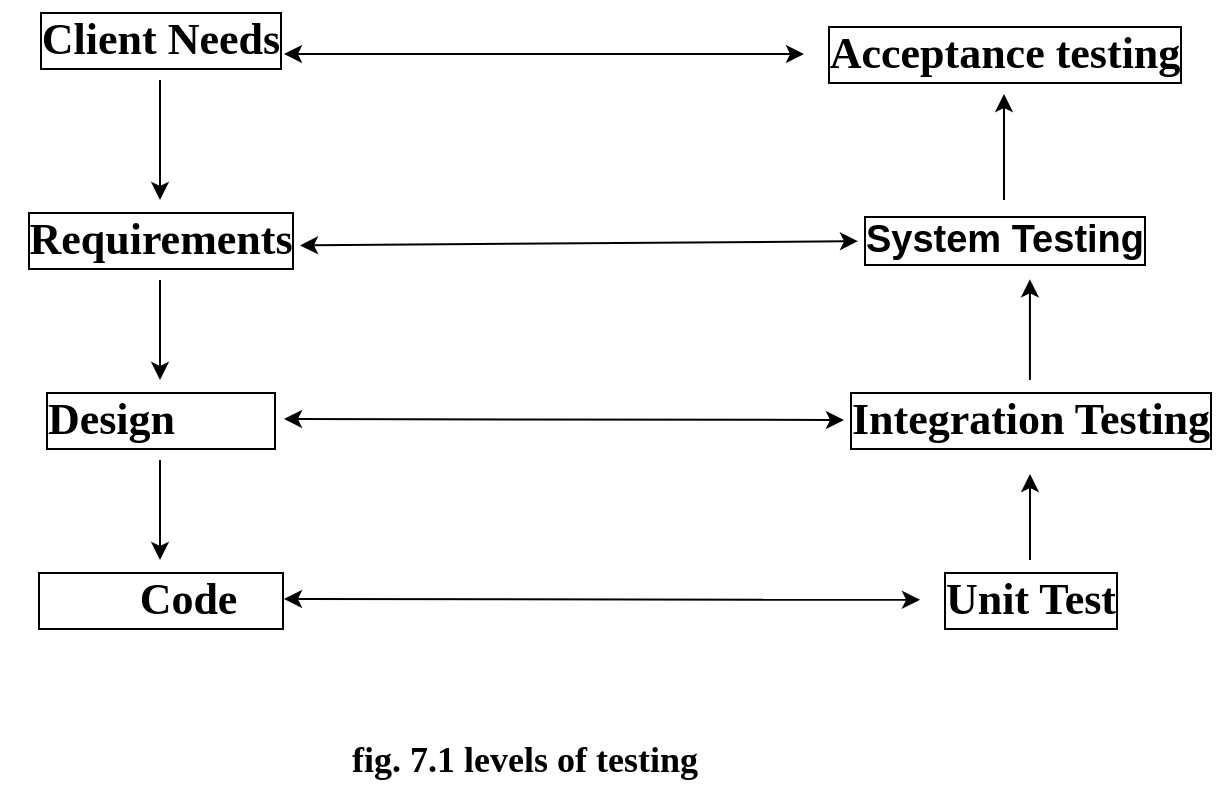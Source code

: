 <mxfile version="21.6.7" type="github">
  <diagram name="Page-1" id="ZAEzPE82K58AiT0_GOvJ">
    <mxGraphModel dx="1335" dy="703" grid="1" gridSize="10" guides="1" tooltips="1" connect="1" arrows="1" fold="1" page="1" pageScale="1" pageWidth="850" pageHeight="1100" math="0" shadow="0">
      <root>
        <mxCell id="0" />
        <mxCell id="1" parent="0" />
        <mxCell id="NHK_0bTLlnZTEmvklJrU-21" style="edgeStyle=orthogonalEdgeStyle;rounded=0;orthogonalLoop=1;jettySize=auto;html=1;" edge="1" parent="1" source="NHK_0bTLlnZTEmvklJrU-1" target="NHK_0bTLlnZTEmvklJrU-3">
          <mxGeometry relative="1" as="geometry" />
        </mxCell>
        <mxCell id="NHK_0bTLlnZTEmvklJrU-1" value="&lt;font style=&quot;font-size: 22px;&quot;&gt;&lt;span style=&quot;font-size: 22px;&quot;&gt;Client Needs&lt;/span&gt;&lt;/font&gt;" style="text;html=1;align=center;verticalAlign=middle;resizable=0;points=[];autosize=1;strokeColor=none;fillColor=none;fontStyle=1;fontFamily=Times New Roman;labelBorderColor=default;labelBackgroundColor=none;fontSize=22;" vertex="1" parent="1">
          <mxGeometry x="128" y="193" width="140" height="40" as="geometry" />
        </mxCell>
        <mxCell id="NHK_0bTLlnZTEmvklJrU-2" value="Acceptance testing" style="text;html=1;align=center;verticalAlign=middle;resizable=0;points=[];autosize=1;strokeColor=none;fillColor=none;fontStyle=1;fontFamily=Times New Roman;labelBorderColor=default;labelBackgroundColor=none;fontSize=22;" vertex="1" parent="1">
          <mxGeometry x="520" y="200" width="200" height="40" as="geometry" />
        </mxCell>
        <mxCell id="NHK_0bTLlnZTEmvklJrU-22" style="edgeStyle=orthogonalEdgeStyle;rounded=0;orthogonalLoop=1;jettySize=auto;html=1;" edge="1" parent="1" source="NHK_0bTLlnZTEmvklJrU-3" target="NHK_0bTLlnZTEmvklJrU-5">
          <mxGeometry relative="1" as="geometry" />
        </mxCell>
        <mxCell id="NHK_0bTLlnZTEmvklJrU-3" value="Requirements" style="text;html=1;align=center;verticalAlign=middle;resizable=0;points=[];autosize=1;strokeColor=none;fillColor=none;fontStyle=1;fontFamily=Times New Roman;labelBorderColor=default;labelBackgroundColor=none;fontSize=22;" vertex="1" parent="1">
          <mxGeometry x="118" y="293" width="160" height="40" as="geometry" />
        </mxCell>
        <mxCell id="NHK_0bTLlnZTEmvklJrU-23" style="edgeStyle=orthogonalEdgeStyle;rounded=0;orthogonalLoop=1;jettySize=auto;html=1;" edge="1" parent="1" source="NHK_0bTLlnZTEmvklJrU-5" target="NHK_0bTLlnZTEmvklJrU-7">
          <mxGeometry relative="1" as="geometry" />
        </mxCell>
        <mxCell id="NHK_0bTLlnZTEmvklJrU-5" value="Design&amp;nbsp; &amp;nbsp; &amp;nbsp; &amp;nbsp; &amp;nbsp;" style="text;html=1;align=center;verticalAlign=middle;resizable=0;points=[];autosize=1;strokeColor=none;fillColor=none;fontStyle=1;fontFamily=Times New Roman;labelBorderColor=default;labelBackgroundColor=none;fontSize=22;" vertex="1" parent="1">
          <mxGeometry x="128" y="383" width="140" height="40" as="geometry" />
        </mxCell>
        <mxCell id="NHK_0bTLlnZTEmvklJrU-19" style="edgeStyle=orthogonalEdgeStyle;rounded=0;orthogonalLoop=1;jettySize=auto;html=1;entryX=0.581;entryY=0.992;entryDx=0;entryDy=0;entryPerimeter=0;" edge="1" parent="1" source="NHK_0bTLlnZTEmvklJrU-6" target="NHK_0bTLlnZTEmvklJrU-12">
          <mxGeometry relative="1" as="geometry" />
        </mxCell>
        <mxCell id="NHK_0bTLlnZTEmvklJrU-6" value="Integration Testing" style="text;html=1;align=center;verticalAlign=middle;resizable=0;points=[];autosize=1;strokeColor=none;fillColor=none;fontStyle=1;fontFamily=Times New Roman;labelBorderColor=default;labelBackgroundColor=none;fontSize=22;" vertex="1" parent="1">
          <mxGeometry x="533" y="383" width="200" height="40" as="geometry" />
        </mxCell>
        <mxCell id="NHK_0bTLlnZTEmvklJrU-7" value="&amp;nbsp; &amp;nbsp; &amp;nbsp; &amp;nbsp; &amp;nbsp;Code&amp;nbsp; &amp;nbsp;&amp;nbsp;" style="text;html=1;align=center;verticalAlign=middle;resizable=0;points=[];autosize=1;strokeColor=none;fillColor=none;fontStyle=1;fontFamily=Times New Roman;labelBorderColor=default;labelBackgroundColor=none;fontSize=22;" vertex="1" parent="1">
          <mxGeometry x="128" y="473" width="140" height="40" as="geometry" />
        </mxCell>
        <mxCell id="NHK_0bTLlnZTEmvklJrU-18" style="edgeStyle=orthogonalEdgeStyle;rounded=0;orthogonalLoop=1;jettySize=auto;html=1;entryX=0.5;entryY=1.175;entryDx=0;entryDy=0;entryPerimeter=0;" edge="1" parent="1" source="NHK_0bTLlnZTEmvklJrU-11" target="NHK_0bTLlnZTEmvklJrU-6">
          <mxGeometry relative="1" as="geometry" />
        </mxCell>
        <mxCell id="NHK_0bTLlnZTEmvklJrU-11" value="Unit Test" style="text;html=1;align=center;verticalAlign=middle;resizable=0;points=[];autosize=1;strokeColor=none;fillColor=none;fontStyle=1;fontFamily=Times New Roman;labelBorderColor=default;labelBackgroundColor=none;fontSize=22;" vertex="1" parent="1">
          <mxGeometry x="578" y="473" width="110" height="40" as="geometry" />
        </mxCell>
        <mxCell id="NHK_0bTLlnZTEmvklJrU-20" style="edgeStyle=orthogonalEdgeStyle;rounded=0;orthogonalLoop=1;jettySize=auto;html=1;" edge="1" parent="1" source="NHK_0bTLlnZTEmvklJrU-12" target="NHK_0bTLlnZTEmvklJrU-2">
          <mxGeometry relative="1" as="geometry" />
        </mxCell>
        <mxCell id="NHK_0bTLlnZTEmvklJrU-12" value="&lt;span style=&quot;font-size: 19px;&quot;&gt;&lt;font style=&quot;font-size: 19px;&quot;&gt;System Testing&lt;/font&gt;&lt;/span&gt;" style="text;html=1;align=center;verticalAlign=middle;resizable=0;points=[];autosize=1;strokeColor=none;fillColor=none;labelBorderColor=default;labelBackgroundColor=none;fontSize=19;fontStyle=1" vertex="1" parent="1">
          <mxGeometry x="540" y="293" width="160" height="40" as="geometry" />
        </mxCell>
        <mxCell id="NHK_0bTLlnZTEmvklJrU-13" value="" style="endArrow=classic;startArrow=classic;html=1;rounded=0;" edge="1" parent="1" target="NHK_0bTLlnZTEmvklJrU-2">
          <mxGeometry width="50" height="50" relative="1" as="geometry">
            <mxPoint x="260" y="220" as="sourcePoint" />
            <mxPoint x="310" y="170" as="targetPoint" />
          </mxGeometry>
        </mxCell>
        <mxCell id="NHK_0bTLlnZTEmvklJrU-14" value="" style="endArrow=classic;startArrow=classic;html=1;rounded=0;" edge="1" parent="1">
          <mxGeometry width="50" height="50" relative="1" as="geometry">
            <mxPoint x="268" y="315.7" as="sourcePoint" />
            <mxPoint x="547" y="313.602" as="targetPoint" />
          </mxGeometry>
        </mxCell>
        <mxCell id="NHK_0bTLlnZTEmvklJrU-15" value="" style="endArrow=classic;startArrow=classic;html=1;rounded=0;" edge="1" parent="1">
          <mxGeometry width="50" height="50" relative="1" as="geometry">
            <mxPoint x="260" y="402.5" as="sourcePoint" />
            <mxPoint x="540" y="403" as="targetPoint" />
          </mxGeometry>
        </mxCell>
        <mxCell id="NHK_0bTLlnZTEmvklJrU-16" value="" style="endArrow=classic;startArrow=classic;html=1;rounded=0;" edge="1" parent="1" target="NHK_0bTLlnZTEmvklJrU-11">
          <mxGeometry width="50" height="50" relative="1" as="geometry">
            <mxPoint x="260" y="492.5" as="sourcePoint" />
            <mxPoint x="520" y="492.5" as="targetPoint" />
          </mxGeometry>
        </mxCell>
        <mxCell id="NHK_0bTLlnZTEmvklJrU-24" value="&lt;font size=&quot;1&quot; face=&quot;Times New Roman&quot;&gt;&lt;b style=&quot;font-size: 18px;&quot;&gt;fig. 7.1 levels of testing&lt;/b&gt;&lt;/font&gt;" style="text;html=1;align=center;verticalAlign=middle;resizable=0;points=[];autosize=1;strokeColor=none;fillColor=none;" vertex="1" parent="1">
          <mxGeometry x="280" y="553" width="200" height="40" as="geometry" />
        </mxCell>
      </root>
    </mxGraphModel>
  </diagram>
</mxfile>
